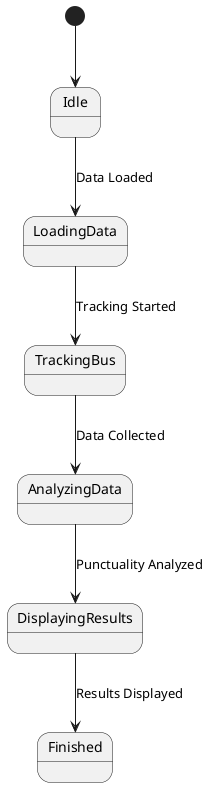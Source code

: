 @startuml
[*] --> Idle

Idle --> LoadingData : Data Loaded
LoadingData --> TrackingBus : Tracking Started
TrackingBus --> AnalyzingData : Data Collected
AnalyzingData --> DisplayingResults : Punctuality Analyzed
DisplayingResults --> Finished : Results Displayed

@enduml
